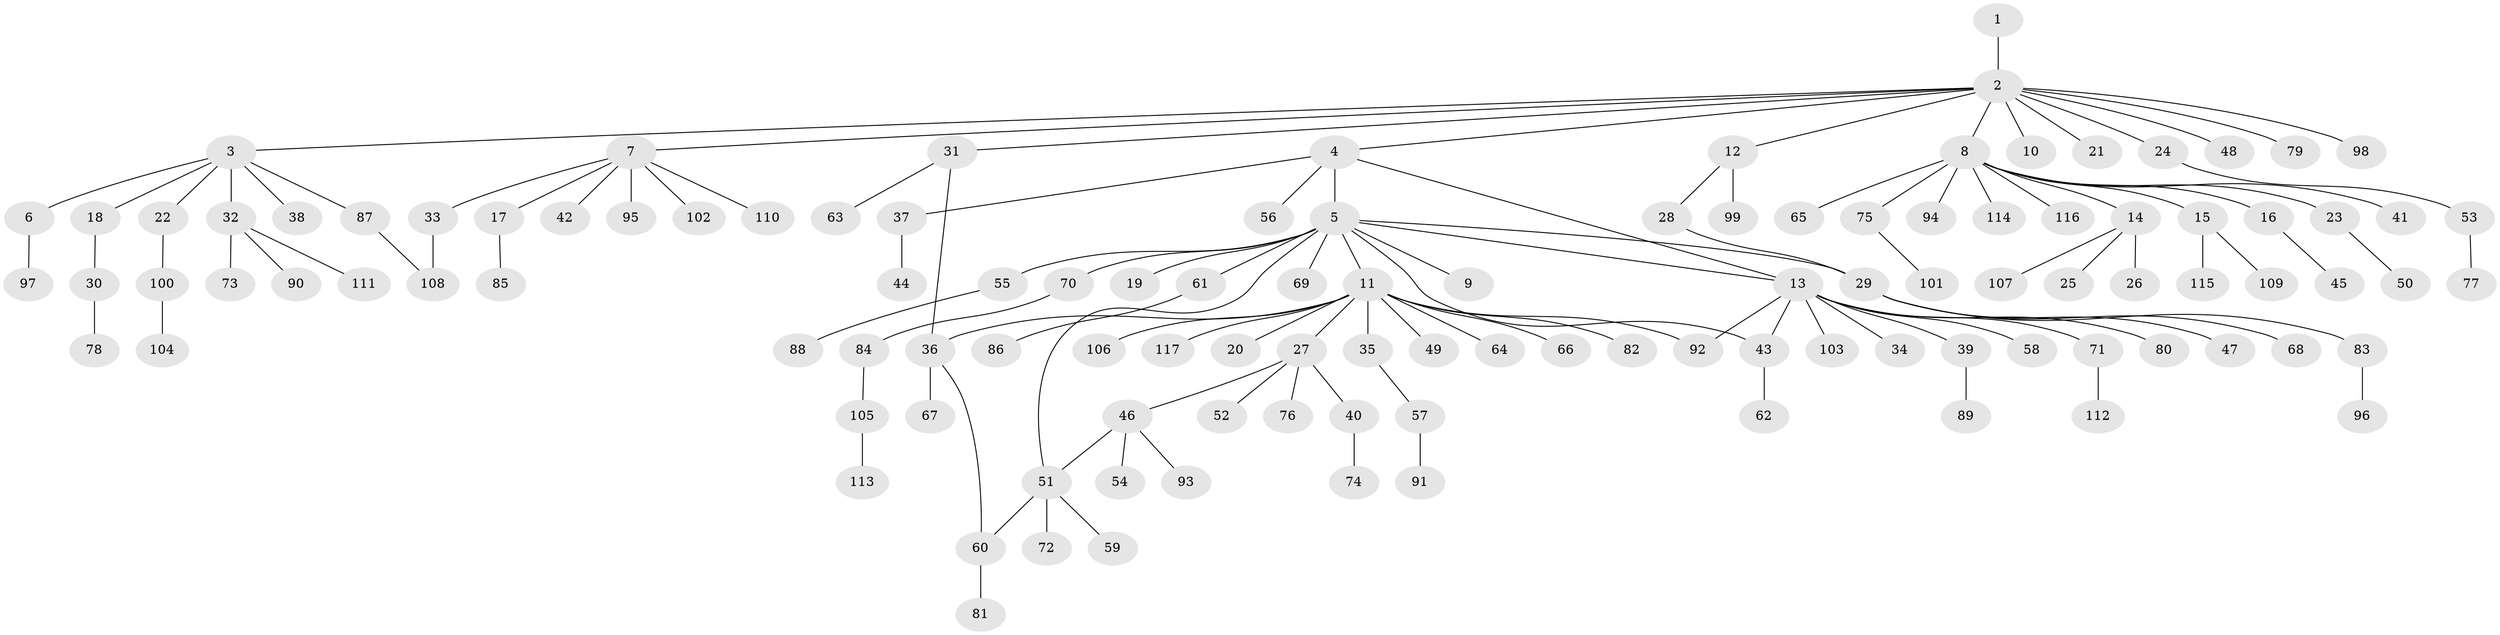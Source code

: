 // coarse degree distribution, {7: 0.027777777777777776, 4: 0.027777777777777776, 3: 0.16666666666666666, 8: 0.027777777777777776, 6: 0.027777777777777776, 2: 0.25, 5: 0.05555555555555555, 1: 0.4166666666666667}
// Generated by graph-tools (version 1.1) at 2025/50/03/04/25 22:50:16]
// undirected, 117 vertices, 124 edges
graph export_dot {
  node [color=gray90,style=filled];
  1;
  2;
  3;
  4;
  5;
  6;
  7;
  8;
  9;
  10;
  11;
  12;
  13;
  14;
  15;
  16;
  17;
  18;
  19;
  20;
  21;
  22;
  23;
  24;
  25;
  26;
  27;
  28;
  29;
  30;
  31;
  32;
  33;
  34;
  35;
  36;
  37;
  38;
  39;
  40;
  41;
  42;
  43;
  44;
  45;
  46;
  47;
  48;
  49;
  50;
  51;
  52;
  53;
  54;
  55;
  56;
  57;
  58;
  59;
  60;
  61;
  62;
  63;
  64;
  65;
  66;
  67;
  68;
  69;
  70;
  71;
  72;
  73;
  74;
  75;
  76;
  77;
  78;
  79;
  80;
  81;
  82;
  83;
  84;
  85;
  86;
  87;
  88;
  89;
  90;
  91;
  92;
  93;
  94;
  95;
  96;
  97;
  98;
  99;
  100;
  101;
  102;
  103;
  104;
  105;
  106;
  107;
  108;
  109;
  110;
  111;
  112;
  113;
  114;
  115;
  116;
  117;
  1 -- 2;
  2 -- 3;
  2 -- 4;
  2 -- 7;
  2 -- 8;
  2 -- 10;
  2 -- 12;
  2 -- 21;
  2 -- 24;
  2 -- 31;
  2 -- 48;
  2 -- 79;
  2 -- 98;
  3 -- 6;
  3 -- 18;
  3 -- 22;
  3 -- 32;
  3 -- 38;
  3 -- 87;
  4 -- 5;
  4 -- 13;
  4 -- 37;
  4 -- 56;
  5 -- 9;
  5 -- 11;
  5 -- 13;
  5 -- 19;
  5 -- 29;
  5 -- 43;
  5 -- 51;
  5 -- 55;
  5 -- 61;
  5 -- 69;
  5 -- 70;
  6 -- 97;
  7 -- 17;
  7 -- 33;
  7 -- 42;
  7 -- 95;
  7 -- 102;
  7 -- 110;
  8 -- 14;
  8 -- 15;
  8 -- 16;
  8 -- 23;
  8 -- 41;
  8 -- 65;
  8 -- 75;
  8 -- 94;
  8 -- 114;
  8 -- 116;
  11 -- 20;
  11 -- 27;
  11 -- 35;
  11 -- 36;
  11 -- 49;
  11 -- 64;
  11 -- 66;
  11 -- 82;
  11 -- 92;
  11 -- 106;
  11 -- 117;
  12 -- 28;
  12 -- 99;
  13 -- 34;
  13 -- 39;
  13 -- 43;
  13 -- 58;
  13 -- 71;
  13 -- 80;
  13 -- 92;
  13 -- 103;
  14 -- 25;
  14 -- 26;
  14 -- 107;
  15 -- 109;
  15 -- 115;
  16 -- 45;
  17 -- 85;
  18 -- 30;
  22 -- 100;
  23 -- 50;
  24 -- 53;
  27 -- 40;
  27 -- 46;
  27 -- 52;
  27 -- 76;
  28 -- 29;
  29 -- 47;
  29 -- 68;
  29 -- 83;
  30 -- 78;
  31 -- 36;
  31 -- 63;
  32 -- 73;
  32 -- 90;
  32 -- 111;
  33 -- 108;
  35 -- 57;
  36 -- 60;
  36 -- 67;
  37 -- 44;
  39 -- 89;
  40 -- 74;
  43 -- 62;
  46 -- 51;
  46 -- 54;
  46 -- 93;
  51 -- 59;
  51 -- 60;
  51 -- 72;
  53 -- 77;
  55 -- 88;
  57 -- 91;
  60 -- 81;
  61 -- 86;
  70 -- 84;
  71 -- 112;
  75 -- 101;
  83 -- 96;
  84 -- 105;
  87 -- 108;
  100 -- 104;
  105 -- 113;
}
